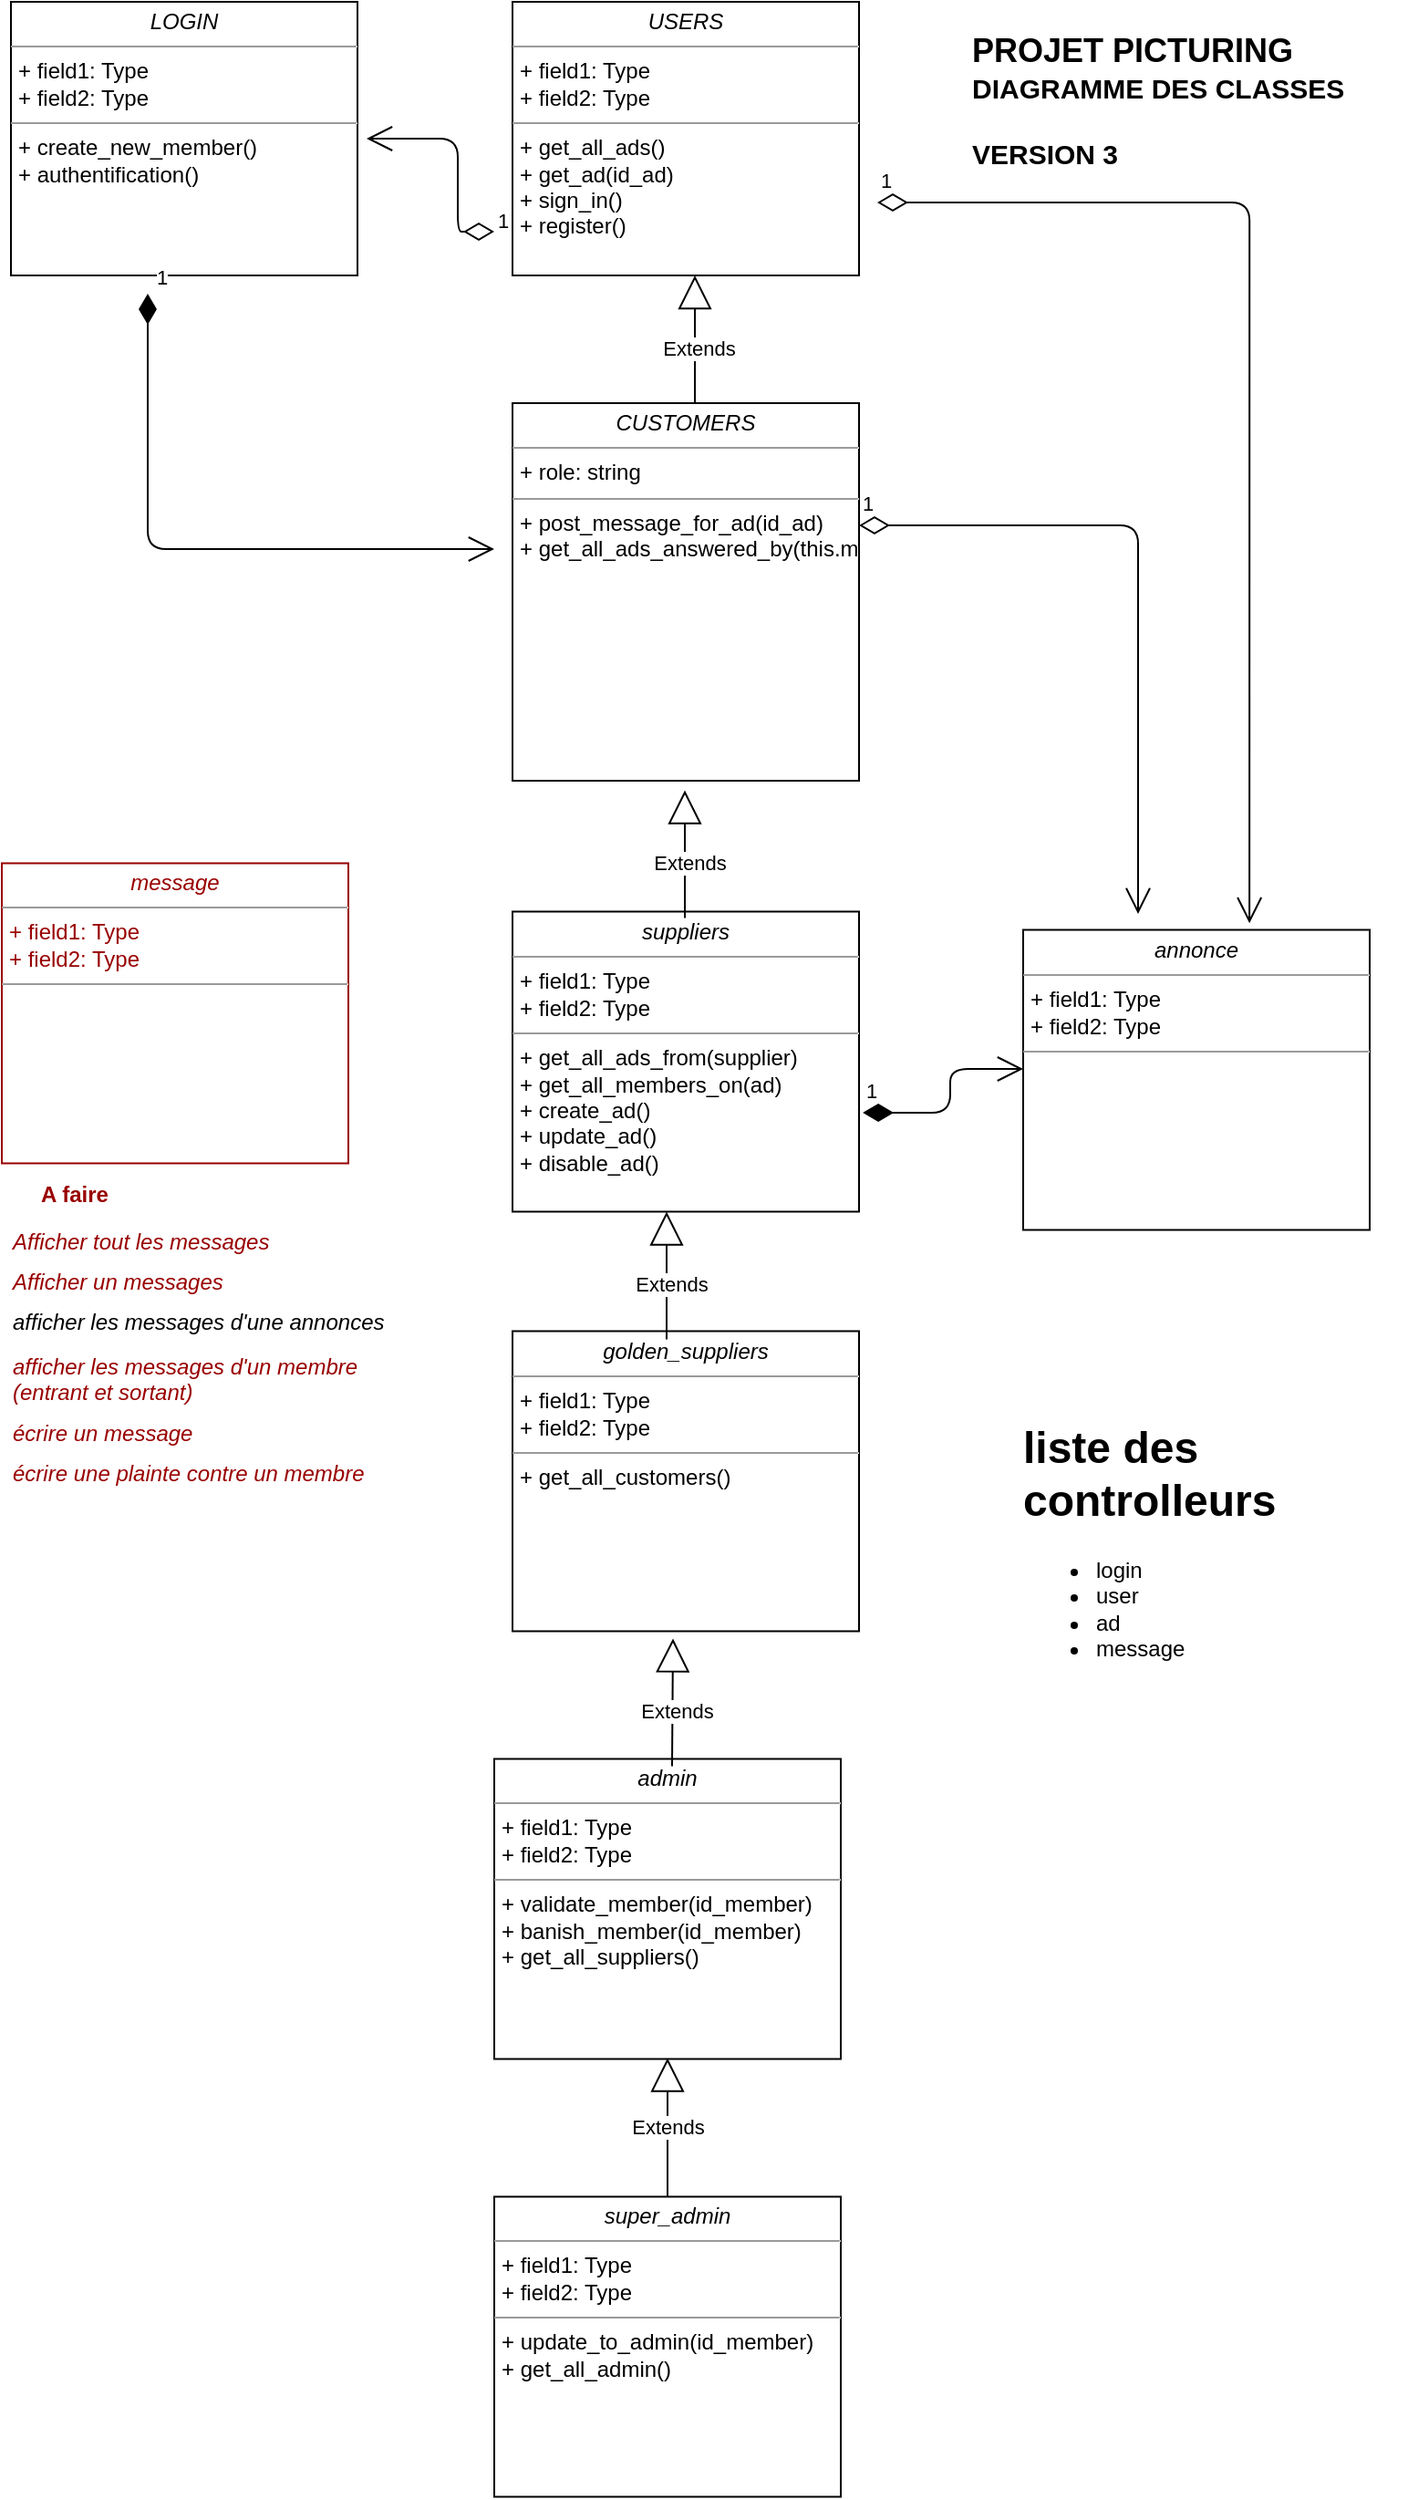 <mxfile version="12.7.0" type="github">
  <diagram id="C5RBs43oDa-KdzZeNtuy" name="Page-1">
    <mxGraphModel dx="868" dy="486" grid="1" gridSize="10" guides="1" tooltips="1" connect="1" arrows="1" fold="1" page="1" pageScale="1" pageWidth="827" pageHeight="1169" math="0" shadow="0">
      <root>
        <mxCell id="WIyWlLk6GJQsqaUBKTNV-0"/>
        <mxCell id="WIyWlLk6GJQsqaUBKTNV-1" parent="WIyWlLk6GJQsqaUBKTNV-0"/>
        <mxCell id="j7Flrp0eAc_-I4MH4OzA-0" value="&lt;b&gt;&lt;font style=&quot;font-size: 15px&quot;&gt;&lt;span style=&quot;font-size: 18px&quot;&gt;PROJET PICTURING&lt;/span&gt;&lt;br&gt;&lt;font style=&quot;font-size: 15px&quot;&gt;DIAGRAMME DES CLASSES&lt;br&gt;&lt;br&gt;VERSION 3&lt;br&gt;&lt;/font&gt;&lt;/font&gt;&lt;/b&gt;" style="text;html=1;" vertex="1" parent="WIyWlLk6GJQsqaUBKTNV-1">
          <mxGeometry x="580" y="40" width="240" height="30" as="geometry"/>
        </mxCell>
        <mxCell id="j7Flrp0eAc_-I4MH4OzA-1" value="&lt;p style=&quot;margin: 0px ; margin-top: 4px ; text-align: center&quot;&gt;&lt;i&gt;USERS&lt;/i&gt;&lt;/p&gt;&lt;hr size=&quot;1&quot;&gt;&lt;p style=&quot;margin: 0px ; margin-left: 4px&quot;&gt;+ field1: Type&lt;br&gt;+ field2: Type&lt;/p&gt;&lt;hr size=&quot;1&quot;&gt;&lt;p style=&quot;margin: 0px ; margin-left: 4px&quot;&gt;+ get_all_ads()&lt;/p&gt;&lt;p style=&quot;margin: 0px ; margin-left: 4px&quot;&gt;+ get_ad(id_ad)&lt;/p&gt;&lt;p style=&quot;margin: 0px ; margin-left: 4px&quot;&gt;+ sign_in()&lt;/p&gt;&lt;p style=&quot;margin: 0px ; margin-left: 4px&quot;&gt;+ register()&lt;/p&gt;" style="verticalAlign=top;align=left;overflow=fill;fontSize=12;fontFamily=Helvetica;html=1;" vertex="1" parent="WIyWlLk6GJQsqaUBKTNV-1">
          <mxGeometry x="330" y="30" width="190" height="150" as="geometry"/>
        </mxCell>
        <mxCell id="j7Flrp0eAc_-I4MH4OzA-2" value="&lt;p style=&quot;margin: 0px ; margin-top: 4px ; text-align: center&quot;&gt;&lt;i&gt;suppliers&lt;/i&gt;&lt;/p&gt;&lt;hr size=&quot;1&quot;&gt;&lt;p style=&quot;margin: 0px ; margin-left: 4px&quot;&gt;+ field1: Type&lt;br&gt;+ field2: Type&lt;/p&gt;&lt;hr size=&quot;1&quot;&gt;&lt;p style=&quot;margin: 0px ; margin-left: 4px&quot;&gt;+ get_all_ads_from(supplier)&lt;/p&gt;&lt;p style=&quot;margin: 0px ; margin-left: 4px&quot;&gt;+ get_all_members_on(ad)&lt;/p&gt;&lt;p style=&quot;margin: 0px ; margin-left: 4px&quot;&gt;+ create_ad()&lt;/p&gt;&lt;p style=&quot;margin: 0px ; margin-left: 4px&quot;&gt;+ update_ad()&lt;/p&gt;&lt;p style=&quot;margin: 0px ; margin-left: 4px&quot;&gt;+ disable_ad()&lt;/p&gt;" style="verticalAlign=top;align=left;overflow=fill;fontSize=12;fontFamily=Helvetica;html=1;" vertex="1" parent="WIyWlLk6GJQsqaUBKTNV-1">
          <mxGeometry x="330" y="528.74" width="190" height="164.5" as="geometry"/>
        </mxCell>
        <mxCell id="j7Flrp0eAc_-I4MH4OzA-3" value="&lt;p style=&quot;margin: 0px ; margin-top: 4px ; text-align: center&quot;&gt;&lt;i&gt;golden_suppliers&lt;/i&gt;&lt;/p&gt;&lt;hr size=&quot;1&quot;&gt;&lt;p style=&quot;margin: 0px ; margin-left: 4px&quot;&gt;+ field1: Type&lt;br&gt;+ field2: Type&lt;/p&gt;&lt;hr size=&quot;1&quot;&gt;&lt;p style=&quot;margin: 0px ; margin-left: 4px&quot;&gt;+ get_all_customers()&lt;/p&gt;" style="verticalAlign=top;align=left;overflow=fill;fontSize=12;fontFamily=Helvetica;html=1;" vertex="1" parent="WIyWlLk6GJQsqaUBKTNV-1">
          <mxGeometry x="330" y="758.74" width="190" height="164.5" as="geometry"/>
        </mxCell>
        <mxCell id="j7Flrp0eAc_-I4MH4OzA-4" value="&lt;p style=&quot;margin: 0px ; margin-top: 4px ; text-align: center&quot;&gt;&lt;i&gt;admin&lt;/i&gt;&lt;/p&gt;&lt;hr size=&quot;1&quot;&gt;&lt;p style=&quot;margin: 0px ; margin-left: 4px&quot;&gt;+ field1: Type&lt;br&gt;+ field2: Type&lt;/p&gt;&lt;hr size=&quot;1&quot;&gt;&lt;p style=&quot;margin: 0px ; margin-left: 4px&quot;&gt;+ validate_member(id_member)&lt;/p&gt;&lt;p style=&quot;margin: 0px ; margin-left: 4px&quot;&gt;+ banish_member(id_member)&lt;/p&gt;&lt;p style=&quot;margin: 0px ; margin-left: 4px&quot;&gt;+ get_all_suppliers()&lt;/p&gt;" style="verticalAlign=top;align=left;overflow=fill;fontSize=12;fontFamily=Helvetica;html=1;" vertex="1" parent="WIyWlLk6GJQsqaUBKTNV-1">
          <mxGeometry x="320" y="993.24" width="190" height="164.5" as="geometry"/>
        </mxCell>
        <mxCell id="j7Flrp0eAc_-I4MH4OzA-5" value="&lt;p style=&quot;margin: 0px ; margin-top: 4px ; text-align: center&quot;&gt;&lt;i&gt;super_admin&lt;/i&gt;&lt;/p&gt;&lt;hr size=&quot;1&quot;&gt;&lt;p style=&quot;margin: 0px ; margin-left: 4px&quot;&gt;+ field1: Type&lt;br&gt;+ field2: Type&lt;/p&gt;&lt;hr size=&quot;1&quot;&gt;&lt;p style=&quot;margin: 0px ; margin-left: 4px&quot;&gt;+ update_to_admin(id_member)&lt;/p&gt;&lt;p style=&quot;margin: 0px ; margin-left: 4px&quot;&gt;+ get_all_admin()&lt;/p&gt;" style="verticalAlign=top;align=left;overflow=fill;fontSize=12;fontFamily=Helvetica;html=1;" vertex="1" parent="WIyWlLk6GJQsqaUBKTNV-1">
          <mxGeometry x="320" y="1233.24" width="190" height="164.5" as="geometry"/>
        </mxCell>
        <mxCell id="j7Flrp0eAc_-I4MH4OzA-6" value="Extends" style="endArrow=block;endSize=16;endFill=0;html=1;exitX=0.5;exitY=0;exitDx=0;exitDy=0;" edge="1" parent="WIyWlLk6GJQsqaUBKTNV-1" source="j7Flrp0eAc_-I4MH4OzA-5">
          <mxGeometry width="160" relative="1" as="geometry">
            <mxPoint x="410" y="1203.24" as="sourcePoint"/>
            <mxPoint x="415" y="1157.24" as="targetPoint"/>
          </mxGeometry>
        </mxCell>
        <mxCell id="j7Flrp0eAc_-I4MH4OzA-7" value="Extends" style="endArrow=block;endSize=16;endFill=0;html=1;exitX=0.5;exitY=0;exitDx=0;exitDy=0;" edge="1" parent="WIyWlLk6GJQsqaUBKTNV-1">
          <mxGeometry x="-0.147" y="-2" width="160" relative="1" as="geometry">
            <mxPoint x="414.5" y="763.24" as="sourcePoint"/>
            <mxPoint x="414.5" y="693.24" as="targetPoint"/>
            <mxPoint as="offset"/>
          </mxGeometry>
        </mxCell>
        <mxCell id="j7Flrp0eAc_-I4MH4OzA-8" value="Extends" style="endArrow=block;endSize=16;endFill=0;html=1;exitX=0.5;exitY=0;exitDx=0;exitDy=0;" edge="1" parent="WIyWlLk6GJQsqaUBKTNV-1">
          <mxGeometry x="-0.147" y="-2" width="160" relative="1" as="geometry">
            <mxPoint x="417.5" y="997.24" as="sourcePoint"/>
            <mxPoint x="418" y="927.24" as="targetPoint"/>
            <mxPoint as="offset"/>
          </mxGeometry>
        </mxCell>
        <mxCell id="j7Flrp0eAc_-I4MH4OzA-9" value="Extends" style="endArrow=block;endSize=16;endFill=0;html=1;exitX=0.5;exitY=0;exitDx=0;exitDy=0;" edge="1" parent="WIyWlLk6GJQsqaUBKTNV-1">
          <mxGeometry x="-0.147" y="-2" width="160" relative="1" as="geometry">
            <mxPoint x="424.5" y="532.24" as="sourcePoint"/>
            <mxPoint x="424.5" y="462.24" as="targetPoint"/>
            <mxPoint as="offset"/>
          </mxGeometry>
        </mxCell>
        <mxCell id="j7Flrp0eAc_-I4MH4OzA-10" value="&lt;p style=&quot;margin: 0px ; margin-top: 4px ; text-align: center&quot;&gt;&lt;i&gt;annonce&lt;/i&gt;&lt;/p&gt;&lt;hr size=&quot;1&quot;&gt;&lt;p style=&quot;margin: 0px ; margin-left: 4px&quot;&gt;+ field1: Type&lt;br&gt;+ field2: Type&lt;/p&gt;&lt;hr size=&quot;1&quot;&gt;&lt;p style=&quot;margin: 0px ; margin-left: 4px&quot;&gt;&lt;br&gt;&lt;/p&gt;" style="verticalAlign=top;align=left;overflow=fill;fontSize=12;fontFamily=Helvetica;html=1;" vertex="1" parent="WIyWlLk6GJQsqaUBKTNV-1">
          <mxGeometry x="610" y="538.75" width="190" height="164.5" as="geometry"/>
        </mxCell>
        <mxCell id="j7Flrp0eAc_-I4MH4OzA-11" value="1" style="endArrow=open;html=1;endSize=12;startArrow=diamondThin;startSize=14;startFill=0;edgeStyle=orthogonalEdgeStyle;align=left;verticalAlign=bottom;" edge="1" parent="WIyWlLk6GJQsqaUBKTNV-1">
          <mxGeometry x="-1" y="3" relative="1" as="geometry">
            <mxPoint x="520" y="317" as="sourcePoint"/>
            <mxPoint x="673" y="530" as="targetPoint"/>
            <Array as="points">
              <mxPoint x="673" y="317"/>
            </Array>
          </mxGeometry>
        </mxCell>
        <mxCell id="j7Flrp0eAc_-I4MH4OzA-12" value="1" style="endArrow=open;html=1;endSize=12;startArrow=diamondThin;startSize=14;startFill=1;edgeStyle=orthogonalEdgeStyle;align=left;verticalAlign=bottom;exitX=1.011;exitY=0.67;exitDx=0;exitDy=0;exitPerimeter=0;" edge="1" parent="WIyWlLk6GJQsqaUBKTNV-1" source="j7Flrp0eAc_-I4MH4OzA-2">
          <mxGeometry x="-1" y="3" relative="1" as="geometry">
            <mxPoint x="530" y="400" as="sourcePoint"/>
            <mxPoint x="610" y="615" as="targetPoint"/>
            <Array as="points">
              <mxPoint x="570" y="639"/>
              <mxPoint x="570" y="615"/>
            </Array>
          </mxGeometry>
        </mxCell>
        <mxCell id="j7Flrp0eAc_-I4MH4OzA-13" value="1" style="endArrow=open;html=1;endSize=12;startArrow=diamondThin;startSize=14;startFill=0;edgeStyle=orthogonalEdgeStyle;align=left;verticalAlign=bottom;entryX=0.653;entryY=-0.022;entryDx=0;entryDy=0;entryPerimeter=0;" edge="1" parent="WIyWlLk6GJQsqaUBKTNV-1" target="j7Flrp0eAc_-I4MH4OzA-10">
          <mxGeometry x="-1" y="3" relative="1" as="geometry">
            <mxPoint x="530" y="140" as="sourcePoint"/>
            <mxPoint x="683.0" y="540" as="targetPoint"/>
            <Array as="points">
              <mxPoint x="734" y="140"/>
            </Array>
          </mxGeometry>
        </mxCell>
        <mxCell id="j7Flrp0eAc_-I4MH4OzA-14" value="&lt;p style=&quot;margin: 0px ; margin-top: 4px ; text-align: center&quot;&gt;&lt;i&gt;message&lt;/i&gt;&lt;/p&gt;&lt;hr size=&quot;1&quot;&gt;&lt;p style=&quot;margin: 0px ; margin-left: 4px&quot;&gt;+ field1: Type&lt;br&gt;+ field2: Type&lt;/p&gt;&lt;hr size=&quot;1&quot;&gt;&lt;p style=&quot;margin: 0px ; margin-left: 4px&quot;&gt;&lt;br&gt;&lt;/p&gt;" style="verticalAlign=top;align=left;overflow=fill;fontSize=12;fontFamily=Helvetica;html=1;fontColor=#990000;strokeColor=#990000;" vertex="1" parent="WIyWlLk6GJQsqaUBKTNV-1">
          <mxGeometry x="50" y="502.24" width="190" height="164.5" as="geometry"/>
        </mxCell>
        <mxCell id="j7Flrp0eAc_-I4MH4OzA-15" value="Afficher tout les messages" style="text;strokeColor=none;fillColor=none;align=left;verticalAlign=top;spacingLeft=4;spacingRight=4;overflow=hidden;rotatable=0;points=[[0,0.5],[1,0.5]];portConstraint=eastwest;fontStyle=2;fontColor=#990000;" vertex="1" parent="WIyWlLk6GJQsqaUBKTNV-1">
          <mxGeometry x="50" y="696" width="200" height="31" as="geometry"/>
        </mxCell>
        <mxCell id="j7Flrp0eAc_-I4MH4OzA-16" value="Afficher un messages" style="text;strokeColor=none;fillColor=none;align=left;verticalAlign=top;spacingLeft=4;spacingRight=4;overflow=hidden;rotatable=0;points=[[0,0.5],[1,0.5]];portConstraint=eastwest;fontStyle=2;fontColor=#990000;" vertex="1" parent="WIyWlLk6GJQsqaUBKTNV-1">
          <mxGeometry x="50" y="718" width="200" height="31" as="geometry"/>
        </mxCell>
        <mxCell id="j7Flrp0eAc_-I4MH4OzA-17" value="afficher les messages d&#39;une annonces" style="text;strokeColor=none;fillColor=none;align=left;verticalAlign=top;spacingLeft=4;spacingRight=4;overflow=hidden;rotatable=0;points=[[0,0.5],[1,0.5]];portConstraint=eastwest;fontStyle=2" vertex="1" parent="WIyWlLk6GJQsqaUBKTNV-1">
          <mxGeometry x="50" y="740" width="230" height="31" as="geometry"/>
        </mxCell>
        <mxCell id="j7Flrp0eAc_-I4MH4OzA-18" value="afficher les messages d&#39;un membres&#xa;(entrant et sortant)" style="text;strokeColor=none;fillColor=none;align=left;verticalAlign=top;spacingLeft=4;spacingRight=4;overflow=hidden;rotatable=0;points=[[0,0.5],[1,0.5]];portConstraint=eastwest;fontStyle=2;fontColor=#990000;" vertex="1" parent="WIyWlLk6GJQsqaUBKTNV-1">
          <mxGeometry x="50" y="764.5" width="200" height="31" as="geometry"/>
        </mxCell>
        <mxCell id="j7Flrp0eAc_-I4MH4OzA-19" value="écrire un message" style="text;strokeColor=none;fillColor=none;align=left;verticalAlign=top;spacingLeft=4;spacingRight=4;overflow=hidden;rotatable=0;points=[[0,0.5],[1,0.5]];portConstraint=eastwest;fontStyle=2;fontColor=#990000;" vertex="1" parent="WIyWlLk6GJQsqaUBKTNV-1">
          <mxGeometry x="50" y="801" width="180" height="26" as="geometry"/>
        </mxCell>
        <mxCell id="j7Flrp0eAc_-I4MH4OzA-20" value="écrire une plainte contre un membre" style="text;strokeColor=none;fillColor=none;align=left;verticalAlign=top;spacingLeft=4;spacingRight=4;overflow=hidden;rotatable=0;points=[[0,0.5],[1,0.5]];portConstraint=eastwest;fontStyle=2;fontColor=#990000;" vertex="1" parent="WIyWlLk6GJQsqaUBKTNV-1">
          <mxGeometry x="50" y="823" width="210" height="26" as="geometry"/>
        </mxCell>
        <mxCell id="j7Flrp0eAc_-I4MH4OzA-21" value="A faire" style="text;align=center;fontStyle=1;verticalAlign=middle;spacingLeft=3;spacingRight=3;strokeColor=none;rotatable=0;points=[[0,0.5],[1,0.5]];portConstraint=eastwest;fontColor=#990000;" vertex="1" parent="WIyWlLk6GJQsqaUBKTNV-1">
          <mxGeometry x="50" y="670" width="80" height="26" as="geometry"/>
        </mxCell>
        <mxCell id="j7Flrp0eAc_-I4MH4OzA-22" value="&lt;p style=&quot;margin: 0px ; margin-top: 4px ; text-align: center&quot;&gt;&lt;i&gt;CUSTOMERS&lt;/i&gt;&lt;/p&gt;&lt;hr size=&quot;1&quot;&gt;&lt;p style=&quot;margin: 0px ; margin-left: 4px&quot;&gt;+ role: string&lt;br&gt;&lt;/p&gt;&lt;hr size=&quot;1&quot;&gt;&lt;p style=&quot;margin: 0px ; margin-left: 4px&quot;&gt;&lt;span&gt;+ post_message_for_ad(id_ad)&lt;/span&gt;&lt;br&gt;&lt;/p&gt;&lt;p style=&quot;margin: 0px ; margin-left: 4px&quot;&gt;+ get_all_ads_answered_by(this.member)&lt;br&gt;&lt;br&gt;&lt;/p&gt;" style="verticalAlign=top;align=left;overflow=fill;fontSize=12;fontFamily=Helvetica;html=1;" vertex="1" parent="WIyWlLk6GJQsqaUBKTNV-1">
          <mxGeometry x="330" y="250" width="190" height="207" as="geometry"/>
        </mxCell>
        <mxCell id="j7Flrp0eAc_-I4MH4OzA-23" value="&lt;p style=&quot;margin: 0px ; margin-top: 4px ; text-align: center&quot;&gt;&lt;i&gt;LOGIN&lt;/i&gt;&lt;/p&gt;&lt;hr size=&quot;1&quot;&gt;&lt;p style=&quot;margin: 0px ; margin-left: 4px&quot;&gt;+ field1: Type&lt;br&gt;+ field2: Type&lt;/p&gt;&lt;hr size=&quot;1&quot;&gt;&lt;p style=&quot;margin: 0px ; margin-left: 4px&quot;&gt;+ create_new_member()&lt;/p&gt;&lt;p style=&quot;margin: 0px ; margin-left: 4px&quot;&gt;+ authentification()&lt;/p&gt;" style="verticalAlign=top;align=left;overflow=fill;fontSize=12;fontFamily=Helvetica;html=1;" vertex="1" parent="WIyWlLk6GJQsqaUBKTNV-1">
          <mxGeometry x="55" y="30" width="190" height="150" as="geometry"/>
        </mxCell>
        <mxCell id="j7Flrp0eAc_-I4MH4OzA-25" value="1" style="endArrow=open;html=1;endSize=12;startArrow=diamondThin;startSize=14;startFill=0;edgeStyle=orthogonalEdgeStyle;align=left;verticalAlign=bottom;" edge="1" parent="WIyWlLk6GJQsqaUBKTNV-1">
          <mxGeometry x="-1" y="3" relative="1" as="geometry">
            <mxPoint x="320" y="156" as="sourcePoint"/>
            <mxPoint x="250" y="105" as="targetPoint"/>
            <Array as="points">
              <mxPoint x="300" y="156"/>
              <mxPoint x="300" y="105"/>
            </Array>
          </mxGeometry>
        </mxCell>
        <mxCell id="j7Flrp0eAc_-I4MH4OzA-26" value="Extends" style="endArrow=block;endSize=16;endFill=0;html=1;exitX=0.5;exitY=0;exitDx=0;exitDy=0;" edge="1" parent="WIyWlLk6GJQsqaUBKTNV-1">
          <mxGeometry x="-0.147" y="-2" width="160" relative="1" as="geometry">
            <mxPoint x="430" y="250" as="sourcePoint"/>
            <mxPoint x="430" y="180" as="targetPoint"/>
            <mxPoint as="offset"/>
          </mxGeometry>
        </mxCell>
        <mxCell id="j7Flrp0eAc_-I4MH4OzA-27" value="1" style="endArrow=open;html=1;endSize=12;startArrow=diamondThin;startSize=14;startFill=1;edgeStyle=orthogonalEdgeStyle;align=left;verticalAlign=bottom;" edge="1" parent="WIyWlLk6GJQsqaUBKTNV-1">
          <mxGeometry x="-1" y="3" relative="1" as="geometry">
            <mxPoint x="130" y="190" as="sourcePoint"/>
            <mxPoint x="320" y="330" as="targetPoint"/>
            <Array as="points">
              <mxPoint x="130" y="330"/>
            </Array>
          </mxGeometry>
        </mxCell>
        <mxCell id="j7Flrp0eAc_-I4MH4OzA-28" value="&lt;h1&gt;liste des controlleurs&lt;/h1&gt;&lt;p&gt;&lt;ul&gt;&lt;li&gt;login&lt;/li&gt;&lt;li&gt;user&lt;/li&gt;&lt;li&gt;ad&lt;/li&gt;&lt;li&gt;message&lt;/li&gt;&lt;/ul&gt;&lt;/p&gt;&lt;p&gt;&lt;br&gt;&lt;/p&gt;" style="text;html=1;strokeColor=none;fillColor=none;spacing=5;spacingTop=-20;whiteSpace=wrap;overflow=hidden;rounded=0;" vertex="1" parent="WIyWlLk6GJQsqaUBKTNV-1">
          <mxGeometry x="605" y="803" width="190" height="147" as="geometry"/>
        </mxCell>
      </root>
    </mxGraphModel>
  </diagram>
</mxfile>
